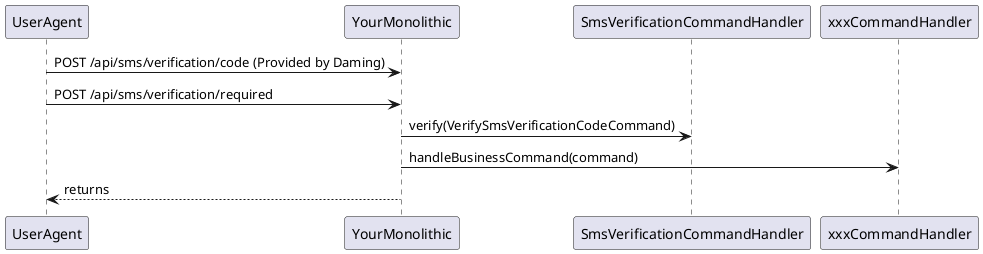 @startuml
UserAgent -> YourMonolithic: POST /api/sms/verification/code (Provided by Daming)
UserAgent -> YourMonolithic: POST /api/sms/verification/required
YourMonolithic -> SmsVerificationCommandHandler: verify(VerifySmsVerificationCodeCommand)
YourMonolithic -> xxxCommandHandler: handleBusinessCommand(command)
YourMonolithic --> UserAgent: returns
@enduml